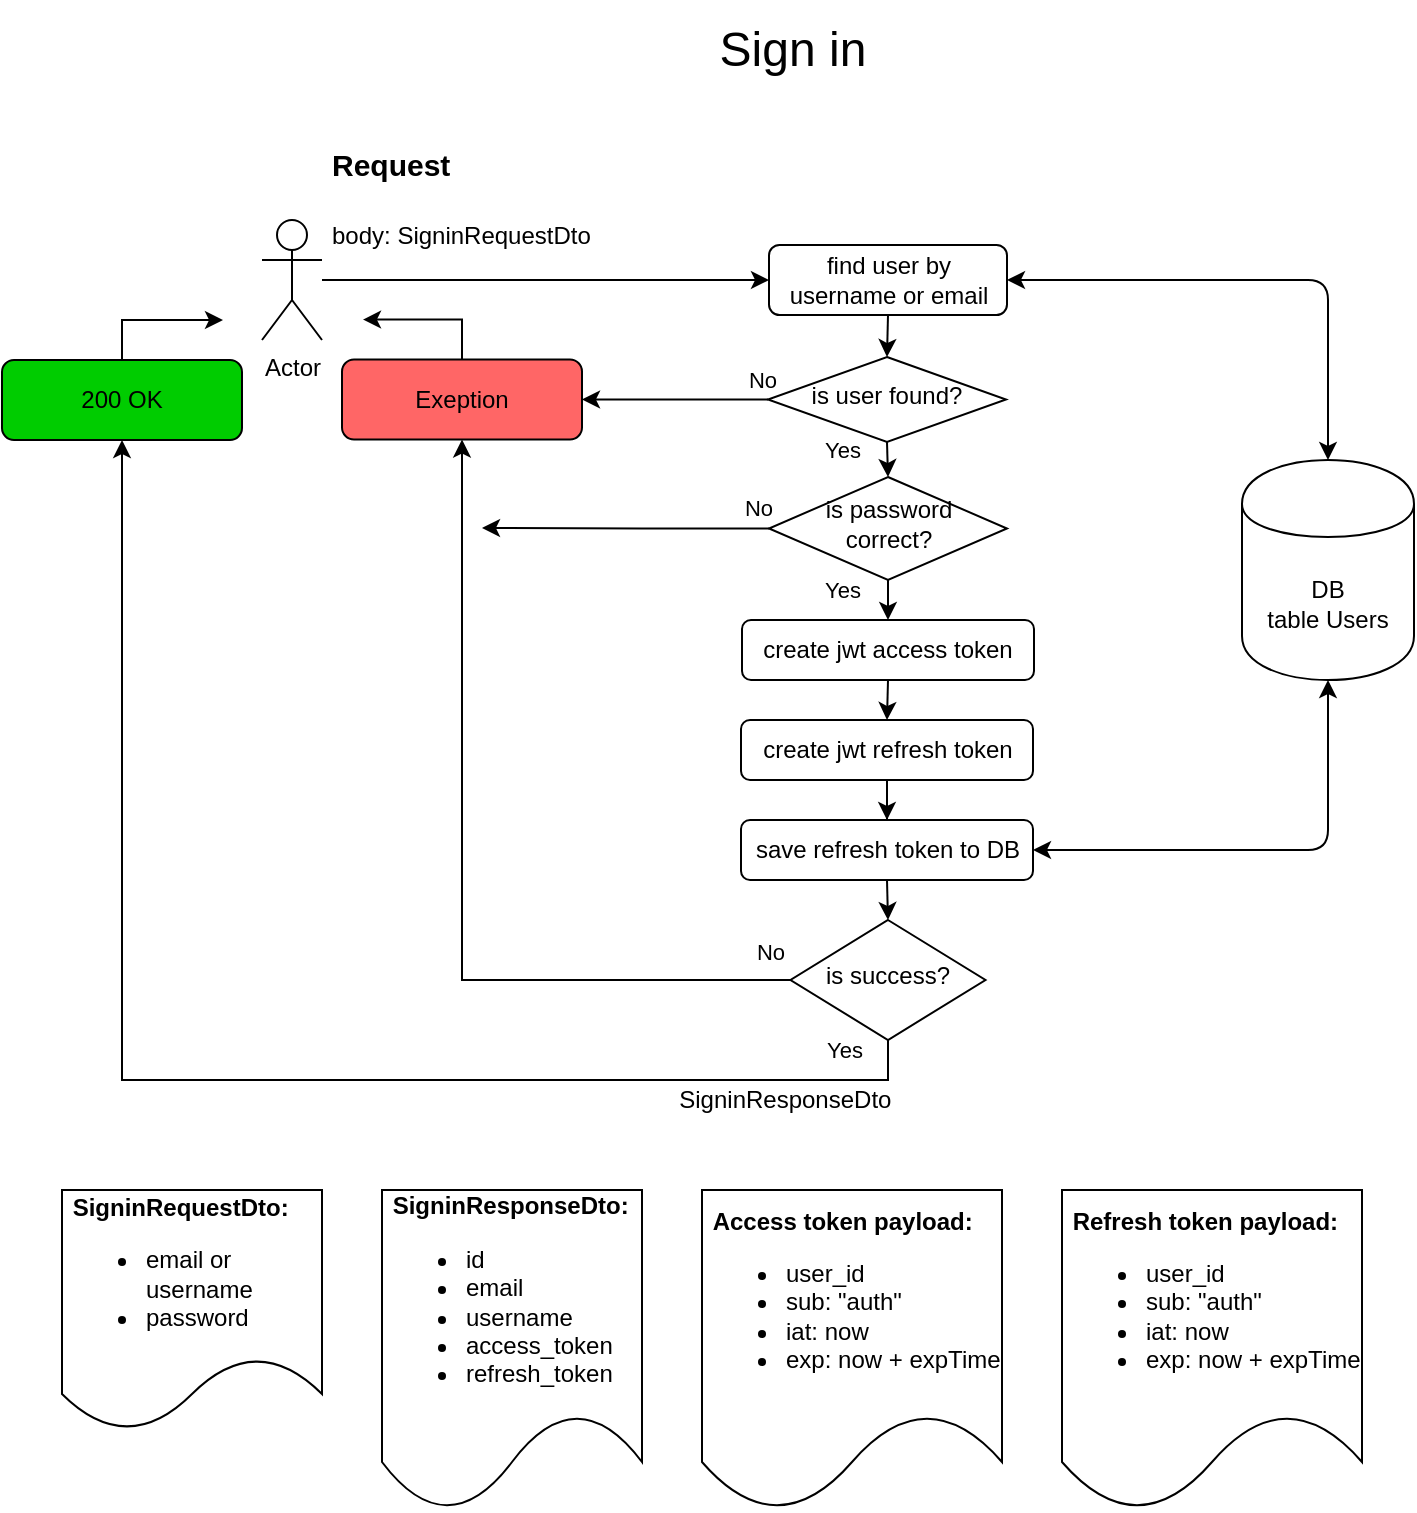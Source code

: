 <mxfile version="13.1.14" type="github"><diagram id="nSa7nPhQEt5LpLYJFurB" name="Page-1"><mxGraphModel dx="2031" dy="1084" grid="1" gridSize="10" guides="1" tooltips="1" connect="1" arrows="1" fold="1" page="1" pageScale="1" pageWidth="827" pageHeight="1169" math="0" shadow="0"><root><mxCell id="0"/><mxCell id="1" parent="0"/><mxCell id="aDRRZps38rGp7SzKNgF5-1" style="edgeStyle=orthogonalEdgeStyle;rounded=0;orthogonalLoop=1;jettySize=auto;html=1;entryX=0;entryY=0.5;entryDx=0;entryDy=0;" edge="1" parent="1" source="aDRRZps38rGp7SzKNgF5-2" target="aDRRZps38rGp7SzKNgF5-20"><mxGeometry relative="1" as="geometry"/></mxCell><mxCell id="aDRRZps38rGp7SzKNgF5-2" value="Actor" style="shape=umlActor;verticalLabelPosition=bottom;labelBackgroundColor=#ffffff;verticalAlign=top;html=1;outlineConnect=0;" vertex="1" parent="1"><mxGeometry x="140" y="110" width="30" height="60" as="geometry"/></mxCell><mxCell id="aDRRZps38rGp7SzKNgF5-3" value="is user found?" style="rhombus;whiteSpace=wrap;html=1;shadow=0;fontFamily=Helvetica;fontSize=12;align=center;strokeWidth=1;spacing=6;spacingTop=-4;" vertex="1" parent="1"><mxGeometry x="393" y="178.5" width="119" height="42.5" as="geometry"/></mxCell><mxCell id="aDRRZps38rGp7SzKNgF5-4" style="edgeStyle=orthogonalEdgeStyle;rounded=0;orthogonalLoop=1;jettySize=auto;html=1;" edge="1" parent="1" source="aDRRZps38rGp7SzKNgF5-5"><mxGeometry relative="1" as="geometry"><mxPoint x="120" y="160" as="targetPoint"/></mxGeometry></mxCell><mxCell id="aDRRZps38rGp7SzKNgF5-5" value="200 OK" style="rounded=1;whiteSpace=wrap;html=1;fontSize=12;glass=0;strokeWidth=1;shadow=0;fillColor=#00CC00;" vertex="1" parent="1"><mxGeometry x="10" y="180" width="120" height="40" as="geometry"/></mxCell><mxCell id="aDRRZps38rGp7SzKNgF5-6" style="edgeStyle=orthogonalEdgeStyle;rounded=0;orthogonalLoop=1;jettySize=auto;html=1;" edge="1" parent="1" source="aDRRZps38rGp7SzKNgF5-7"><mxGeometry relative="1" as="geometry"><mxPoint x="190" y="160" as="targetPoint"/></mxGeometry></mxCell><mxCell id="aDRRZps38rGp7SzKNgF5-7" value="Exeption" style="rounded=1;whiteSpace=wrap;html=1;fontSize=12;glass=0;strokeWidth=1;shadow=0;fillColor=#FF6666;" vertex="1" parent="1"><mxGeometry x="180" y="179.75" width="120" height="40" as="geometry"/></mxCell><mxCell id="aDRRZps38rGp7SzKNgF5-8" value="&lt;h1&gt;&lt;font style=&quot;font-size: 15px ; line-height: 100%&quot;&gt;Request&lt;/font&gt;&lt;/h1&gt;&lt;p&gt;body: SigninRequestDto&lt;/p&gt;" style="text;html=1;strokeColor=none;fillColor=none;spacing=5;spacingTop=-20;whiteSpace=wrap;overflow=hidden;rounded=0;" vertex="1" parent="1"><mxGeometry x="170" y="60" width="230" height="70" as="geometry"/></mxCell><mxCell id="aDRRZps38rGp7SzKNgF5-9" value="is success?" style="rhombus;whiteSpace=wrap;html=1;shadow=0;fontFamily=Helvetica;fontSize=12;align=center;strokeWidth=1;spacing=6;spacingTop=-4;" vertex="1" parent="1"><mxGeometry x="404.25" y="460" width="97.5" height="60" as="geometry"/></mxCell><mxCell id="aDRRZps38rGp7SzKNgF5-10" value="No" style="edgeStyle=orthogonalEdgeStyle;rounded=0;html=1;jettySize=auto;orthogonalLoop=1;fontSize=11;endArrow=classic;labelBackgroundColor=#ffffff;labelBorderColor=none;exitX=0;exitY=0.5;exitDx=0;exitDy=0;entryX=0.5;entryY=1;entryDx=0;entryDy=0;" edge="1" parent="1" source="aDRRZps38rGp7SzKNgF5-9" target="aDRRZps38rGp7SzKNgF5-7"><mxGeometry x="-0.179" y="-154" relative="1" as="geometry"><mxPoint as="offset"/><mxPoint x="370" y="339.5" as="sourcePoint"/><mxPoint x="440" y="340" as="targetPoint"/></mxGeometry></mxCell><mxCell id="aDRRZps38rGp7SzKNgF5-11" value="Yes" style="edgeStyle=orthogonalEdgeStyle;rounded=0;html=1;jettySize=auto;orthogonalLoop=1;fontSize=11;endArrow=classic;labelBackgroundColor=#ffffff;labelBorderColor=none;exitX=0.5;exitY=1;exitDx=0;exitDy=0;entryX=0.5;entryY=1;entryDx=0;entryDy=0;" edge="1" parent="1" source="aDRRZps38rGp7SzKNgF5-9" target="aDRRZps38rGp7SzKNgF5-5"><mxGeometry x="-0.883" y="-15" relative="1" as="geometry"><mxPoint as="offset"/><mxPoint x="572" y="391" as="sourcePoint"/><mxPoint x="560" y="430" as="targetPoint"/></mxGeometry></mxCell><mxCell id="aDRRZps38rGp7SzKNgF5-12" value="Sign in" style="text;html=1;strokeColor=none;fillColor=none;align=center;verticalAlign=middle;whiteSpace=wrap;rounded=0;fontSize=24;" vertex="1" parent="1"><mxGeometry x="240" width="331" height="50" as="geometry"/></mxCell><mxCell id="aDRRZps38rGp7SzKNgF5-13" value="&lt;div&gt;&lt;b&gt;&amp;nbsp;SigninRequestDto:&lt;/b&gt;&lt;/div&gt;&lt;div&gt;&lt;ul&gt;&lt;li&gt;email or username&lt;/li&gt;&lt;li&gt;&lt;span&gt;password&lt;/span&gt;&lt;/li&gt;&lt;/ul&gt;&lt;/div&gt;" style="shape=document;whiteSpace=wrap;html=1;boundedLbl=1;fillColor=#FFFFFF;align=left;" vertex="1" parent="1"><mxGeometry x="40" y="595" width="130" height="120" as="geometry"/></mxCell><mxCell id="aDRRZps38rGp7SzKNgF5-14" value="DB&lt;br&gt;table Users" style="shape=cylinder;whiteSpace=wrap;html=1;boundedLbl=1;backgroundOutline=1;" vertex="1" parent="1"><mxGeometry x="630" y="230" width="86" height="110" as="geometry"/></mxCell><mxCell id="aDRRZps38rGp7SzKNgF5-15" style="edgeStyle=orthogonalEdgeStyle;rounded=0;orthogonalLoop=1;jettySize=auto;html=1;entryX=0.5;entryY=0;entryDx=0;entryDy=0;exitX=0.5;exitY=1;exitDx=0;exitDy=0;" edge="1" parent="1" source="aDRRZps38rGp7SzKNgF5-30" target="aDRRZps38rGp7SzKNgF5-9"><mxGeometry relative="1" as="geometry"><mxPoint x="453" y="450" as="sourcePoint"/></mxGeometry></mxCell><mxCell id="aDRRZps38rGp7SzKNgF5-16" value="&lt;div&gt;&lt;b&gt;&amp;nbsp;SigninResponseDto:&lt;/b&gt;&lt;/div&gt;&lt;div&gt;&lt;ul&gt;&lt;li&gt;id&lt;/li&gt;&lt;li&gt;&lt;span&gt;email&lt;/span&gt;&lt;br&gt;&lt;/li&gt;&lt;li&gt;&lt;span&gt;username&lt;/span&gt;&lt;/li&gt;&lt;li&gt;&lt;span&gt;access_token&lt;/span&gt;&lt;/li&gt;&lt;li&gt;&lt;span&gt;refresh_token&lt;/span&gt;&lt;/li&gt;&lt;/ul&gt;&lt;/div&gt;" style="shape=document;whiteSpace=wrap;html=1;boundedLbl=1;fillColor=#FFFFFF;align=left;" vertex="1" parent="1"><mxGeometry x="200" y="595" width="130" height="160" as="geometry"/></mxCell><mxCell id="aDRRZps38rGp7SzKNgF5-17" value="&lt;span style=&quot;text-align: left&quot;&gt;&amp;nbsp;SigninResponseDto&lt;/span&gt;" style="text;html=1;strokeColor=none;fillColor=none;align=center;verticalAlign=middle;whiteSpace=wrap;rounded=0;" vertex="1" parent="1"><mxGeometry x="340" y="540" width="120" height="20" as="geometry"/></mxCell><mxCell id="aDRRZps38rGp7SzKNgF5-18" value="Yes" style="edgeStyle=orthogonalEdgeStyle;rounded=0;html=1;jettySize=auto;orthogonalLoop=1;fontSize=11;endArrow=classic;labelBackgroundColor=#ffffff;labelBorderColor=none;exitX=0.5;exitY=1;exitDx=0;exitDy=0;entryX=0.5;entryY=0;entryDx=0;entryDy=0;" edge="1" parent="1" source="aDRRZps38rGp7SzKNgF5-3" target="aDRRZps38rGp7SzKNgF5-23"><mxGeometry x="-0.553" y="-23" relative="1" as="geometry"><mxPoint as="offset"/><mxPoint x="391" y="220" as="sourcePoint"/><mxPoint x="453" y="240" as="targetPoint"/></mxGeometry></mxCell><mxCell id="aDRRZps38rGp7SzKNgF5-19" style="edgeStyle=orthogonalEdgeStyle;rounded=0;orthogonalLoop=1;jettySize=auto;html=1;exitX=0.5;exitY=1;exitDx=0;exitDy=0;entryX=0.5;entryY=0;entryDx=0;entryDy=0;" edge="1" parent="1" source="aDRRZps38rGp7SzKNgF5-20" target="aDRRZps38rGp7SzKNgF5-3"><mxGeometry relative="1" as="geometry"/></mxCell><mxCell id="aDRRZps38rGp7SzKNgF5-20" value="find user by username or email" style="rounded=1;whiteSpace=wrap;html=1;" vertex="1" parent="1"><mxGeometry x="393.5" y="122.5" width="119" height="35" as="geometry"/></mxCell><mxCell id="aDRRZps38rGp7SzKNgF5-21" value="" style="endArrow=classic;startArrow=classic;html=1;exitX=1;exitY=0.5;exitDx=0;exitDy=0;entryX=0.5;entryY=0;entryDx=0;entryDy=0;" edge="1" parent="1" source="aDRRZps38rGp7SzKNgF5-20" target="aDRRZps38rGp7SzKNgF5-14"><mxGeometry width="50" height="50" relative="1" as="geometry"><mxPoint x="567.75" y="155" as="sourcePoint"/><mxPoint x="640" y="140" as="targetPoint"/><Array as="points"><mxPoint x="673" y="140"/></Array></mxGeometry></mxCell><mxCell id="aDRRZps38rGp7SzKNgF5-22" value="No" style="edgeStyle=orthogonalEdgeStyle;rounded=0;html=1;jettySize=auto;orthogonalLoop=1;fontSize=11;endArrow=classic;labelBackgroundColor=#ffffff;labelBorderColor=none;exitX=0;exitY=0.5;exitDx=0;exitDy=0;entryX=1;entryY=0.5;entryDx=0;entryDy=0;" edge="1" parent="1" source="aDRRZps38rGp7SzKNgF5-3" target="aDRRZps38rGp7SzKNgF5-7"><mxGeometry x="-0.928" y="-10" relative="1" as="geometry"><mxPoint as="offset"/><mxPoint x="390" y="200" as="sourcePoint"/><mxPoint x="340" y="240" as="targetPoint"/></mxGeometry></mxCell><mxCell id="aDRRZps38rGp7SzKNgF5-23" value="is password&lt;br&gt;correct?" style="rhombus;whiteSpace=wrap;html=1;shadow=0;fontFamily=Helvetica;fontSize=12;align=center;strokeWidth=1;spacing=6;spacingTop=-4;" vertex="1" parent="1"><mxGeometry x="393.5" y="238.5" width="119" height="51.5" as="geometry"/></mxCell><mxCell id="aDRRZps38rGp7SzKNgF5-24" value="Yes" style="edgeStyle=orthogonalEdgeStyle;rounded=0;html=1;jettySize=auto;orthogonalLoop=1;fontSize=11;endArrow=classic;labelBackgroundColor=#ffffff;labelBorderColor=none;exitX=0.5;exitY=1;exitDx=0;exitDy=0;" edge="1" parent="1" source="aDRRZps38rGp7SzKNgF5-23"><mxGeometry x="-0.553" y="-23" relative="1" as="geometry"><mxPoint as="offset"/><mxPoint x="391.5" y="280" as="sourcePoint"/><mxPoint x="453" y="310" as="targetPoint"/></mxGeometry></mxCell><mxCell id="aDRRZps38rGp7SzKNgF5-25" value="No" style="edgeStyle=orthogonalEdgeStyle;rounded=0;html=1;jettySize=auto;orthogonalLoop=1;fontSize=11;endArrow=classic;labelBackgroundColor=#ffffff;labelBorderColor=none;exitX=0;exitY=0.5;exitDx=0;exitDy=0;" edge="1" parent="1" source="aDRRZps38rGp7SzKNgF5-23"><mxGeometry x="-0.928" y="-10" relative="1" as="geometry"><mxPoint as="offset"/><mxPoint x="390.5" y="260" as="sourcePoint"/><mxPoint x="250" y="264.0" as="targetPoint"/><Array as="points"><mxPoint x="330" y="264"/><mxPoint x="280" y="264"/></Array></mxGeometry></mxCell><mxCell id="aDRRZps38rGp7SzKNgF5-26" style="edgeStyle=orthogonalEdgeStyle;rounded=0;orthogonalLoop=1;jettySize=auto;html=1;exitX=0.5;exitY=1;exitDx=0;exitDy=0;entryX=0.5;entryY=0;entryDx=0;entryDy=0;" edge="1" parent="1" source="aDRRZps38rGp7SzKNgF5-27" target="aDRRZps38rGp7SzKNgF5-29"><mxGeometry relative="1" as="geometry"/></mxCell><mxCell id="aDRRZps38rGp7SzKNgF5-27" value="create jwt access token" style="rounded=1;whiteSpace=wrap;html=1;" vertex="1" parent="1"><mxGeometry x="380" y="310" width="146" height="30" as="geometry"/></mxCell><mxCell id="aDRRZps38rGp7SzKNgF5-28" style="edgeStyle=orthogonalEdgeStyle;rounded=0;orthogonalLoop=1;jettySize=auto;html=1;entryX=0.5;entryY=0;entryDx=0;entryDy=0;" edge="1" parent="1" source="aDRRZps38rGp7SzKNgF5-29" target="aDRRZps38rGp7SzKNgF5-30"><mxGeometry relative="1" as="geometry"/></mxCell><mxCell id="aDRRZps38rGp7SzKNgF5-29" value="create jwt refresh token" style="rounded=1;whiteSpace=wrap;html=1;" vertex="1" parent="1"><mxGeometry x="379.5" y="360" width="146" height="30" as="geometry"/></mxCell><mxCell id="aDRRZps38rGp7SzKNgF5-30" value="save refresh token to DB" style="rounded=1;whiteSpace=wrap;html=1;" vertex="1" parent="1"><mxGeometry x="379.5" y="410" width="146" height="30" as="geometry"/></mxCell><mxCell id="aDRRZps38rGp7SzKNgF5-31" value="" style="endArrow=classic;startArrow=classic;html=1;exitX=1;exitY=0.5;exitDx=0;exitDy=0;entryX=0.5;entryY=1;entryDx=0;entryDy=0;" edge="1" parent="1" source="aDRRZps38rGp7SzKNgF5-30" target="aDRRZps38rGp7SzKNgF5-14"><mxGeometry width="50" height="50" relative="1" as="geometry"><mxPoint x="522.5" y="150" as="sourcePoint"/><mxPoint x="683" y="270" as="targetPoint"/><Array as="points"><mxPoint x="673" y="425"/></Array></mxGeometry></mxCell><mxCell id="aDRRZps38rGp7SzKNgF5-32" value="&lt;div&gt;&lt;b&gt;&amp;nbsp;Access token payload:&lt;/b&gt;&lt;/div&gt;&lt;div&gt;&lt;ul&gt;&lt;li&gt;user_id&lt;/li&gt;&lt;li&gt;sub: &quot;auth&quot;&lt;/li&gt;&lt;li&gt;iat: now&lt;/li&gt;&lt;li&gt;exp: now + expTime&lt;/li&gt;&lt;/ul&gt;&lt;/div&gt;" style="shape=document;whiteSpace=wrap;html=1;boundedLbl=1;fillColor=#FFFFFF;align=left;" vertex="1" parent="1"><mxGeometry x="360" y="595" width="150" height="160" as="geometry"/></mxCell><mxCell id="aDRRZps38rGp7SzKNgF5-33" value="&lt;div&gt;&lt;b&gt;&amp;nbsp;Refresh token payload:&lt;/b&gt;&lt;/div&gt;&lt;div&gt;&lt;ul&gt;&lt;li&gt;user_id&lt;/li&gt;&lt;li&gt;sub: &quot;auth&quot;&lt;/li&gt;&lt;li&gt;iat: now&lt;/li&gt;&lt;li&gt;exp: now + expTime&lt;/li&gt;&lt;/ul&gt;&lt;/div&gt;" style="shape=document;whiteSpace=wrap;html=1;boundedLbl=1;fillColor=#FFFFFF;align=left;" vertex="1" parent="1"><mxGeometry x="540" y="595" width="150" height="160" as="geometry"/></mxCell></root></mxGraphModel></diagram></mxfile>